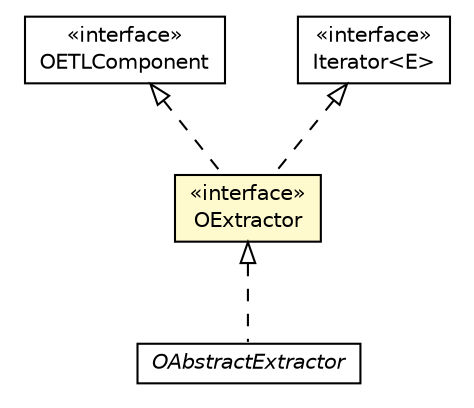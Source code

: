 #!/usr/local/bin/dot
#
# Class diagram 
# Generated by UMLGraph version R5_6-24-gf6e263 (http://www.umlgraph.org/)
#

digraph G {
	edge [fontname="Helvetica",fontsize=10,labelfontname="Helvetica",labelfontsize=10];
	node [fontname="Helvetica",fontsize=10,shape=plaintext];
	nodesep=0.25;
	ranksep=0.5;
	// com.orientechnologies.orient.etl.OETLComponent
	c1729333 [label=<<table title="com.orientechnologies.orient.etl.OETLComponent" border="0" cellborder="1" cellspacing="0" cellpadding="2" port="p" href="../OETLComponent.html">
		<tr><td><table border="0" cellspacing="0" cellpadding="1">
<tr><td align="center" balign="center"> &#171;interface&#187; </td></tr>
<tr><td align="center" balign="center"> OETLComponent </td></tr>
		</table></td></tr>
		</table>>, URL="../OETLComponent.html", fontname="Helvetica", fontcolor="black", fontsize=10.0];
	// com.orientechnologies.orient.etl.extractor.OAbstractExtractor
	c1729350 [label=<<table title="com.orientechnologies.orient.etl.extractor.OAbstractExtractor" border="0" cellborder="1" cellspacing="0" cellpadding="2" port="p" href="./OAbstractExtractor.html">
		<tr><td><table border="0" cellspacing="0" cellpadding="1">
<tr><td align="center" balign="center"><font face="Helvetica-Oblique"> OAbstractExtractor </font></td></tr>
		</table></td></tr>
		</table>>, URL="./OAbstractExtractor.html", fontname="Helvetica", fontcolor="black", fontsize=10.0];
	// com.orientechnologies.orient.etl.extractor.OExtractor
	c1729353 [label=<<table title="com.orientechnologies.orient.etl.extractor.OExtractor" border="0" cellborder="1" cellspacing="0" cellpadding="2" port="p" bgcolor="lemonChiffon" href="./OExtractor.html">
		<tr><td><table border="0" cellspacing="0" cellpadding="1">
<tr><td align="center" balign="center"> &#171;interface&#187; </td></tr>
<tr><td align="center" balign="center"> OExtractor </td></tr>
		</table></td></tr>
		</table>>, URL="./OExtractor.html", fontname="Helvetica", fontcolor="black", fontsize=10.0];
	//com.orientechnologies.orient.etl.extractor.OAbstractExtractor implements com.orientechnologies.orient.etl.extractor.OExtractor
	c1729353:p -> c1729350:p [dir=back,arrowtail=empty,style=dashed];
	//com.orientechnologies.orient.etl.extractor.OExtractor implements com.orientechnologies.orient.etl.OETLComponent
	c1729333:p -> c1729353:p [dir=back,arrowtail=empty,style=dashed];
	//com.orientechnologies.orient.etl.extractor.OExtractor implements java.util.Iterator<E>
	c1729399:p -> c1729353:p [dir=back,arrowtail=empty,style=dashed];
	// java.util.Iterator<E>
	c1729399 [label=<<table title="java.util.Iterator" border="0" cellborder="1" cellspacing="0" cellpadding="2" port="p" href="http://java.sun.com/j2se/1.4.2/docs/api/java/util/Iterator.html">
		<tr><td><table border="0" cellspacing="0" cellpadding="1">
<tr><td align="center" balign="center"> &#171;interface&#187; </td></tr>
<tr><td align="center" balign="center"> Iterator&lt;E&gt; </td></tr>
		</table></td></tr>
		</table>>, URL="http://java.sun.com/j2se/1.4.2/docs/api/java/util/Iterator.html", fontname="Helvetica", fontcolor="black", fontsize=10.0];
}


